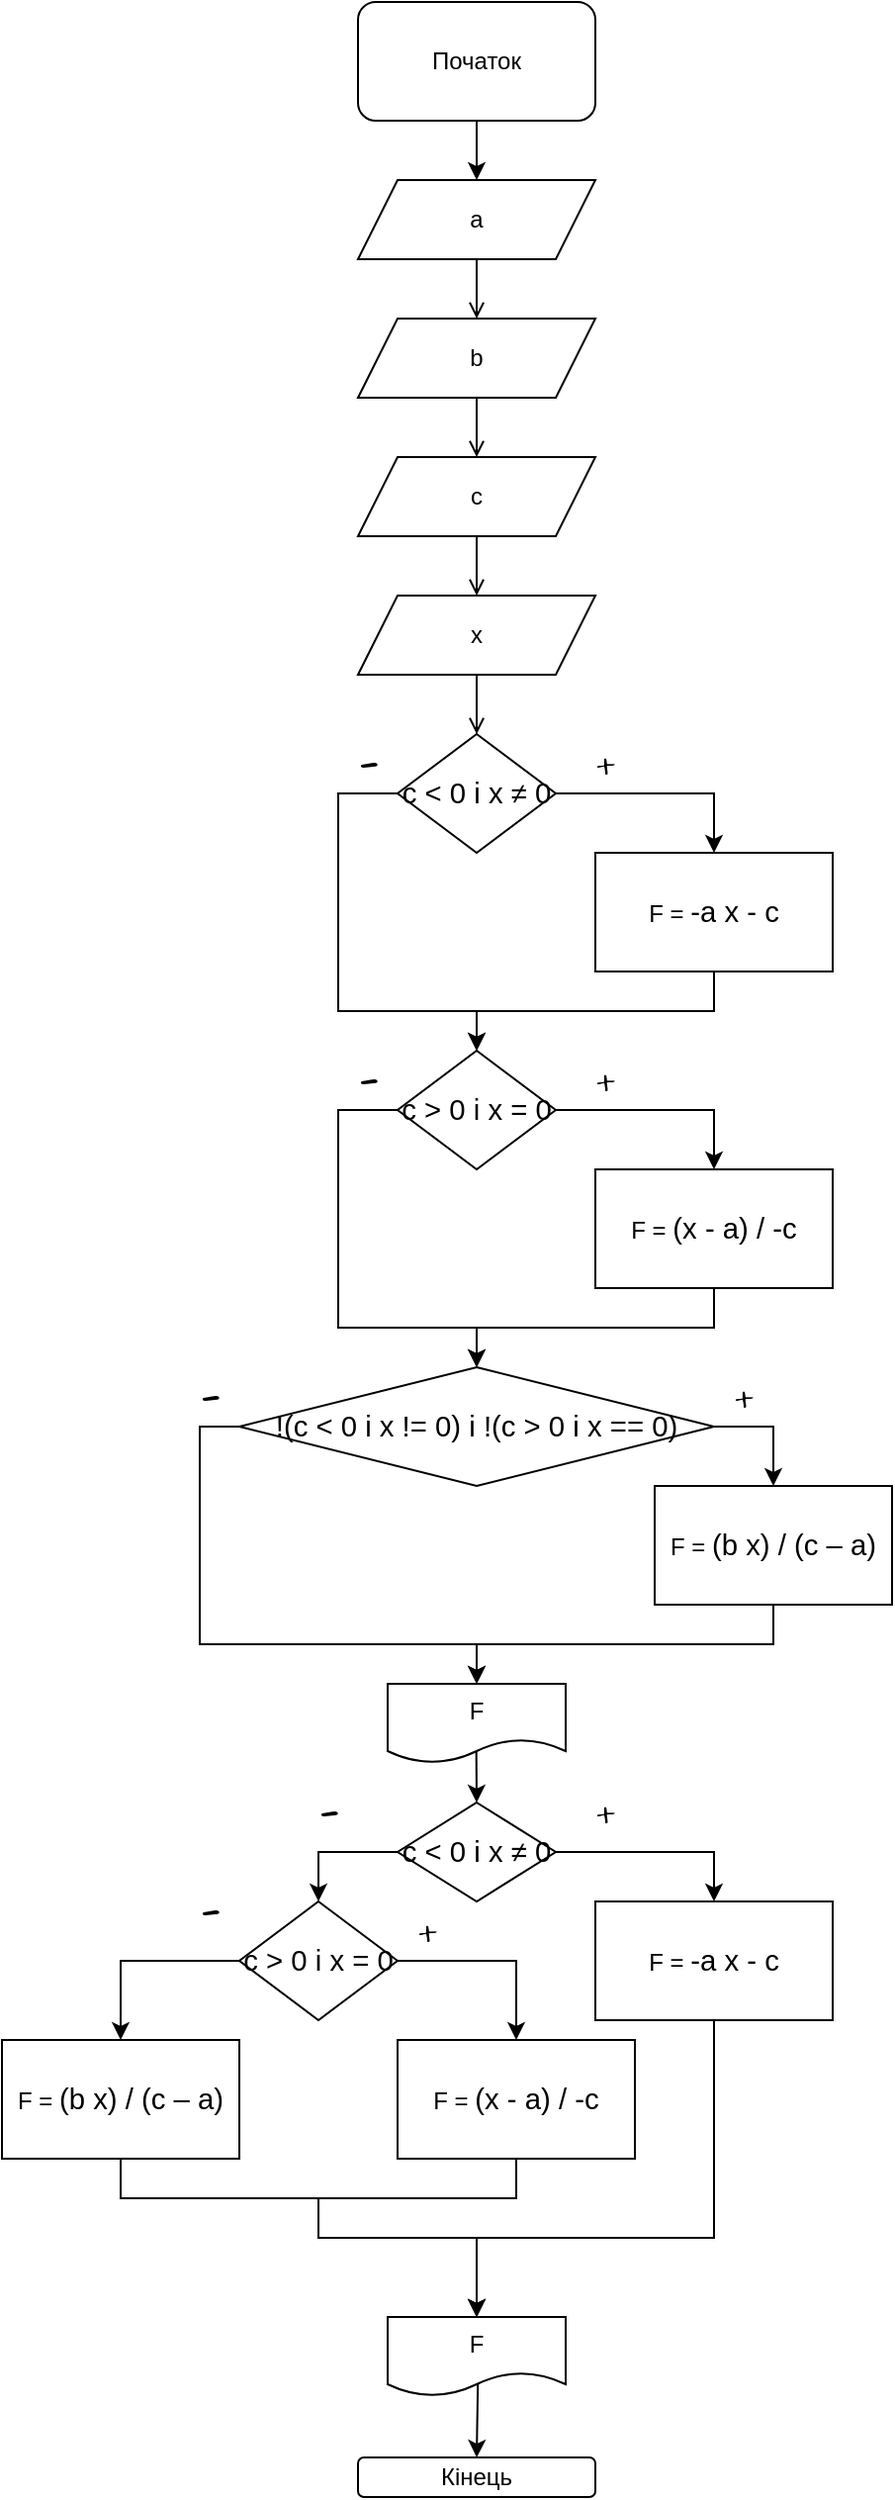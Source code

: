 <mxfile version="15.3.5" type="device"><diagram id="lZzgDiLI62Cbn6dl2Y7r" name="Page-1"><mxGraphModel dx="1047" dy="2112" grid="1" gridSize="10" guides="1" tooltips="1" connect="1" arrows="1" fold="1" page="1" pageScale="1" pageWidth="827" pageHeight="1169" math="0" shadow="0"><root><mxCell id="0"/><mxCell id="1" parent="0"/><mxCell id="NqlNtR8FpKZzHpzHV1_b-4" style="edgeStyle=none;curved=1;rounded=0;orthogonalLoop=1;jettySize=auto;html=1;entryX=0.5;entryY=0;entryDx=0;entryDy=0;endArrow=classic;sourcePerimeterSpacing=8;targetPerimeterSpacing=8;strokeWidth=1;endFill=1;exitX=0.5;exitY=1;exitDx=0;exitDy=0;" parent="1" source="NqlNtR8FpKZzHpzHV1_b-1" target="NqlNtR8FpKZzHpzHV1_b-2" edge="1"><mxGeometry relative="1" as="geometry"/></mxCell><mxCell id="NqlNtR8FpKZzHpzHV1_b-1" value="Початок" style="rounded=1;whiteSpace=wrap;html=1;hachureGap=4;pointerEvents=0;" parent="1" vertex="1"><mxGeometry x="340" y="-170" width="120" height="60" as="geometry"/></mxCell><mxCell id="nkgXfY72jm2X2o25Fwvw-7" style="edgeStyle=none;rounded=0;sketch=0;orthogonalLoop=1;jettySize=auto;html=1;exitX=0.5;exitY=1;exitDx=0;exitDy=0;entryX=0.5;entryY=0;entryDx=0;entryDy=0;fontFamily=Architects Daughter;fontSource=https%3A%2F%2Ffonts.googleapis.com%2Fcss%3Ffamily%3DArchitects%2BDaughter;fontSize=20;endArrow=open;sourcePerimeterSpacing=8;targetPerimeterSpacing=8;endFill=0;" edge="1" parent="1" source="NqlNtR8FpKZzHpzHV1_b-2" target="nkgXfY72jm2X2o25Fwvw-4"><mxGeometry relative="1" as="geometry"/></mxCell><mxCell id="NqlNtR8FpKZzHpzHV1_b-2" value="a" style="shape=parallelogram;perimeter=parallelogramPerimeter;whiteSpace=wrap;html=1;fixedSize=1;hachureGap=4;pointerEvents=0;" parent="1" vertex="1"><mxGeometry x="340" y="-80" width="120" height="40" as="geometry"/></mxCell><mxCell id="NqlNtR8FpKZzHpzHV1_b-11" style="edgeStyle=none;rounded=0;orthogonalLoop=1;jettySize=auto;html=1;exitX=1;exitY=0.5;exitDx=0;exitDy=0;entryX=0.5;entryY=0;entryDx=0;entryDy=0;endArrow=classic;endFill=1;sourcePerimeterSpacing=8;targetPerimeterSpacing=8;strokeWidth=1;" parent="1" source="NqlNtR8FpKZzHpzHV1_b-5" target="NqlNtR8FpKZzHpzHV1_b-8" edge="1"><mxGeometry relative="1" as="geometry"><Array as="points"><mxPoint x="520" y="230"/></Array></mxGeometry></mxCell><mxCell id="NqlNtR8FpKZzHpzHV1_b-18" style="edgeStyle=none;rounded=0;orthogonalLoop=1;jettySize=auto;html=1;entryX=0.5;entryY=0;entryDx=0;entryDy=0;endArrow=classic;endFill=1;sourcePerimeterSpacing=8;targetPerimeterSpacing=8;strokeWidth=1;exitX=0;exitY=0.5;exitDx=0;exitDy=0;exitPerimeter=0;" parent="1" source="NqlNtR8FpKZzHpzHV1_b-5" target="NqlNtR8FpKZzHpzHV1_b-13" edge="1"><mxGeometry relative="1" as="geometry"><Array as="points"><mxPoint x="330" y="230"/><mxPoint x="330" y="340"/><mxPoint x="400" y="340"/></Array></mxGeometry></mxCell><mxCell id="NqlNtR8FpKZzHpzHV1_b-5" value="&lt;span lang=&quot;UK-UA&quot; class=&quot;TextRun  BCX0 SCXW268168637&quot; style=&quot;animation: 0s ease 0s 1 normal none running none ; appearance: none ; backface-visibility: visible ; background: none 0% 0% / auto repeat scroll padding-box border-box rgba(0 , 0 , 0 , 0) ; border-color: rgb(0 , 0 , 0) ; border-collapse: separate ; border-width: 0px ; border-style: none ; border-spacing: 0px ; border-radius: 0px ; box-shadow: none ; box-sizing: content-box ; caption-side: top ; clear: none ; clip: auto ; content: normal ; cursor: text ; direction: ltr ; display: inline ; empty-cells: show ; float: none ; font-family: &amp;#34;wordvisi_msfontservice&amp;#34; , &amp;#34;calibri&amp;#34; , &amp;#34;calibri_embeddedfont&amp;#34; , &amp;#34;calibri_msfontservice&amp;#34; , sans-serif ; font-size: 14.667px ; height: auto ; line-height: 19.425px ; list-style: outside none disc ; margin: 0px ; max-height: none ; max-width: none ; min-height: 0px ; min-width: 0px ; opacity: 1 ; outline: rgb(0 , 0 , 0) none 0px ; overflow: visible ; overflow-wrap: break-word ; padding: 0px ; perspective: none ; perspective-origin: 0px 0px ; position: static ; resize: none ; speak: normal ; table-layout: auto ; text-align: left ; text-overflow: clip ; text-shadow: none ; transform: none ; transform-origin: 0px 0px ; transform-style: flat ; transition: all 0s ease 0s ; unicode-bidi: normal ; vertical-align: baseline ; visibility: visible ; width: auto ; word-break: normal ; z-index: auto ; zoom: 1&quot;&gt;&lt;span class=&quot;NormalTextRun  BCX0 SCXW268168637&quot;&gt;c &amp;lt; 0 i x ≠ 0&lt;/span&gt;&lt;/span&gt;" style="rhombus;whiteSpace=wrap;html=1;hachureGap=4;pointerEvents=0;" parent="1" vertex="1"><mxGeometry x="360" y="200" width="80" height="60" as="geometry"/></mxCell><mxCell id="NqlNtR8FpKZzHpzHV1_b-19" style="edgeStyle=none;rounded=0;orthogonalLoop=1;jettySize=auto;html=1;exitX=0.5;exitY=1;exitDx=0;exitDy=0;endArrow=classic;endFill=1;sourcePerimeterSpacing=8;targetPerimeterSpacing=8;strokeWidth=1;" parent="1" source="NqlNtR8FpKZzHpzHV1_b-8" edge="1"><mxGeometry relative="1" as="geometry"><mxPoint x="400" y="360" as="targetPoint"/><Array as="points"><mxPoint x="520" y="340"/><mxPoint x="400" y="340"/></Array></mxGeometry></mxCell><mxCell id="NqlNtR8FpKZzHpzHV1_b-8" value="F =&amp;nbsp;&lt;span class=&quot;NormalTextRun  BCX0 SCXW46698455&quot; style=&quot;margin: 0px ; padding: 0px ; font-family: &amp;#34;calibri&amp;#34; , &amp;#34;calibri_embeddedfont&amp;#34; , &amp;#34;calibri_msfontservice&amp;#34; , sans-serif ; font-size: 14.667px ; text-align: left ; text-indent: 47px ; background-color: rgb(255 , 255 , 255)&quot;&gt;-&lt;/span&gt;&lt;span class=&quot;NormalTextRun  BCX0 SCXW46698455&quot; style=&quot;margin: 0px ; padding: 0px ; font-family: &amp;#34;calibri&amp;#34; , &amp;#34;calibri_embeddedfont&amp;#34; , &amp;#34;calibri_msfontservice&amp;#34; , sans-serif ; font-size: 14.667px ; text-align: left ; text-indent: 47px ; background-color: rgb(255 , 255 , 255)&quot;&gt;a&lt;/span&gt;&lt;span class=&quot;NormalTextRun  BCX0 SCXW46698455&quot; style=&quot;margin: 0px ; padding: 0px ; font-family: &amp;#34;calibri&amp;#34; , &amp;#34;calibri_embeddedfont&amp;#34; , &amp;#34;calibri_msfontservice&amp;#34; , sans-serif ; font-size: 14.667px ; text-align: left ; text-indent: 47px ; background-color: rgb(255 , 255 , 255)&quot;&gt;&amp;nbsp;&lt;/span&gt;&lt;span class=&quot;NormalTextRun  BCX0 SCXW46698455&quot; style=&quot;margin: 0px ; padding: 0px ; font-family: &amp;#34;calibri&amp;#34; , &amp;#34;calibri_embeddedfont&amp;#34; , &amp;#34;calibri_msfontservice&amp;#34; , sans-serif ; font-size: 14.667px ; text-align: left ; text-indent: 47px ; background-color: rgb(255 , 255 , 255)&quot;&gt;x&lt;/span&gt;&lt;span class=&quot;NormalTextRun  BCX0 SCXW46698455&quot; style=&quot;margin: 0px ; padding: 0px ; font-family: &amp;#34;calibri&amp;#34; , &amp;#34;calibri_embeddedfont&amp;#34; , &amp;#34;calibri_msfontservice&amp;#34; , sans-serif ; font-size: 14.667px ; text-align: left ; text-indent: 47px ; background-color: rgb(255 , 255 , 255)&quot;&gt;&amp;nbsp;- c&lt;/span&gt;" style="rounded=0;whiteSpace=wrap;html=1;hachureGap=4;pointerEvents=0;" parent="1" vertex="1"><mxGeometry x="460" y="260" width="120" height="60" as="geometry"/></mxCell><mxCell id="NqlNtR8FpKZzHpzHV1_b-12" style="edgeStyle=none;rounded=0;orthogonalLoop=1;jettySize=auto;html=1;exitX=1;exitY=0.5;exitDx=0;exitDy=0;entryX=0.5;entryY=0;entryDx=0;entryDy=0;endArrow=classic;endFill=1;sourcePerimeterSpacing=8;targetPerimeterSpacing=8;strokeWidth=1;" parent="1" source="NqlNtR8FpKZzHpzHV1_b-13" target="NqlNtR8FpKZzHpzHV1_b-14" edge="1"><mxGeometry relative="1" as="geometry"><Array as="points"><mxPoint x="520" y="390"/></Array></mxGeometry></mxCell><mxCell id="NqlNtR8FpKZzHpzHV1_b-13" value="&lt;span lang=&quot;UK-UA&quot; class=&quot;TextRun  BCX0 SCXW89256359&quot; style=&quot;animation: 0s ease 0s 1 normal none running none ; appearance: none ; backface-visibility: visible ; background: none 0% 0% / auto repeat scroll padding-box border-box rgba(0 , 0 , 0 , 0) ; border-color: rgb(0 , 0 , 0) ; border-collapse: separate ; border-width: 0px ; border-style: none ; border-spacing: 0px ; border-radius: 0px ; box-shadow: none ; box-sizing: content-box ; caption-side: top ; clear: none ; clip: auto ; content: normal ; cursor: text ; direction: ltr ; display: inline ; empty-cells: show ; float: none ; font-family: &amp;#34;wordvisi_msfontservice&amp;#34; , &amp;#34;calibri&amp;#34; , &amp;#34;calibri_embeddedfont&amp;#34; , &amp;#34;calibri_msfontservice&amp;#34; , sans-serif ; font-size: 14.667px ; height: auto ; line-height: 19.425px ; list-style: outside none disc ; margin: 0px ; max-height: none ; max-width: none ; min-height: 0px ; min-width: 0px ; opacity: 1 ; outline: rgb(0 , 0 , 0) none 0px ; overflow: visible ; overflow-wrap: break-word ; padding: 0px ; perspective: none ; perspective-origin: 0px 0px ; position: static ; resize: none ; speak: normal ; table-layout: auto ; text-align: left ; text-overflow: clip ; text-shadow: none ; transform: none ; transform-origin: 0px 0px ; transform-style: flat ; transition: all 0s ease 0s ; unicode-bidi: normal ; vertical-align: baseline ; visibility: visible ; width: auto ; word-break: normal ; z-index: auto ; zoom: 1&quot;&gt;&lt;span class=&quot;NormalTextRun  BCX0 SCXW89256359&quot;&gt;c &amp;gt; 0 i x = 0&lt;/span&gt;&lt;/span&gt;" style="rhombus;whiteSpace=wrap;html=1;hachureGap=4;pointerEvents=0;" parent="1" vertex="1"><mxGeometry x="360" y="360" width="80" height="60" as="geometry"/></mxCell><mxCell id="NqlNtR8FpKZzHpzHV1_b-14" value="F =&amp;nbsp;&lt;span class=&quot;NormalTextRun  BCX0 SCXW72485692&quot; style=&quot;margin: 0px ; padding: 0px ; font-family: &amp;#34;calibri&amp;#34; , &amp;#34;calibri_embeddedfont&amp;#34; , &amp;#34;calibri_msfontservice&amp;#34; , sans-serif ; font-size: 14.667px ; text-align: left ; text-indent: 47px ; background-color: rgb(255 , 255 , 255)&quot;&gt;(x&lt;/span&gt;&lt;span class=&quot;NormalTextRun  BCX0 SCXW72485692&quot; style=&quot;margin: 0px ; padding: 0px ; font-family: &amp;#34;calibri&amp;#34; , &amp;#34;calibri_embeddedfont&amp;#34; , &amp;#34;calibri_msfontservice&amp;#34; , sans-serif ; font-size: 14.667px ; text-align: left ; text-indent: 47px ; background-color: rgb(255 , 255 , 255)&quot;&gt;&amp;nbsp;- a) / -c&lt;/span&gt;" style="rounded=0;whiteSpace=wrap;html=1;hachureGap=4;pointerEvents=0;" parent="1" vertex="1"><mxGeometry x="460" y="420" width="120" height="60" as="geometry"/></mxCell><mxCell id="NqlNtR8FpKZzHpzHV1_b-15" style="edgeStyle=none;rounded=0;orthogonalLoop=1;jettySize=auto;html=1;exitX=1;exitY=0.5;exitDx=0;exitDy=0;entryX=0.5;entryY=0;entryDx=0;entryDy=0;endArrow=classic;endFill=1;sourcePerimeterSpacing=8;targetPerimeterSpacing=8;strokeWidth=1;" parent="1" source="NqlNtR8FpKZzHpzHV1_b-16" target="NqlNtR8FpKZzHpzHV1_b-17" edge="1"><mxGeometry relative="1" as="geometry"><Array as="points"><mxPoint x="520" y="550"/><mxPoint x="550" y="550"/></Array></mxGeometry></mxCell><mxCell id="NqlNtR8FpKZzHpzHV1_b-16" value="&lt;span lang=&quot;UK-UA&quot; class=&quot;TextRun  BCX0 SCXW184708397&quot; style=&quot;animation: 0s ease 0s 1 normal none running none ; appearance: none ; backface-visibility: visible ; background: none 0% 0% / auto repeat scroll padding-box border-box rgba(0 , 0 , 0 , 0) ; border-color: rgb(0 , 0 , 0) ; border-collapse: separate ; border-width: 0px ; border-style: none ; border-spacing: 0px ; border-radius: 0px ; box-shadow: none ; box-sizing: content-box ; caption-side: top ; clear: none ; clip: auto ; content: normal ; cursor: text ; direction: ltr ; display: inline ; empty-cells: show ; float: none ; font-family: &amp;#34;wordvisi_msfontservice&amp;#34; , &amp;#34;calibri&amp;#34; , &amp;#34;calibri_embeddedfont&amp;#34; , &amp;#34;calibri_msfontservice&amp;#34; , sans-serif ; font-size: 14.667px ; height: auto ; line-height: 19.425px ; list-style: outside none disc ; margin: 0px ; max-height: none ; max-width: none ; min-height: 0px ; min-width: 0px ; opacity: 1 ; outline: rgb(0 , 0 , 0) none 0px ; overflow: visible ; overflow-wrap: break-word ; padding: 0px ; perspective: none ; perspective-origin: 0px 0px ; position: static ; resize: none ; speak: normal ; table-layout: auto ; text-align: left ; text-overflow: clip ; text-shadow: none ; transform: none ; transform-origin: 0px 0px ; transform-style: flat ; transition: all 0s ease 0s ; unicode-bidi: normal ; vertical-align: baseline ; visibility: visible ; width: auto ; word-break: normal ; z-index: auto ; zoom: 1&quot;&gt;&lt;span class=&quot;NormalTextRun  BCX0 SCXW184708397&quot;&gt;!(c &amp;lt; 0 i x != 0) i !(c &amp;gt; 0 i x == 0)&lt;/span&gt;&lt;/span&gt;" style="rhombus;whiteSpace=wrap;html=1;hachureGap=4;pointerEvents=0;" parent="1" vertex="1"><mxGeometry x="280" y="520" width="240" height="60" as="geometry"/></mxCell><mxCell id="NqlNtR8FpKZzHpzHV1_b-17" value="F =&amp;nbsp;&lt;span class=&quot;NormalTextRun  BCX0 SCXW184084581&quot; style=&quot;margin: 0px ; padding: 0px ; font-family: &amp;#34;calibri&amp;#34; , &amp;#34;calibri_embeddedfont&amp;#34; , &amp;#34;calibri_msfontservice&amp;#34; , sans-serif ; font-size: 14.667px ; text-align: left ; text-indent: 47px ; background-color: rgb(255 , 255 , 255)&quot;&gt;(&lt;/span&gt;&lt;span class=&quot;NormalTextRun  BCX0 SCXW184084581&quot; style=&quot;margin: 0px ; padding: 0px ; font-family: &amp;#34;calibri&amp;#34; , &amp;#34;calibri_embeddedfont&amp;#34; , &amp;#34;calibri_msfontservice&amp;#34; , sans-serif ; font-size: 14.667px ; text-align: left ; text-indent: 47px ; background-color: rgb(255 , 255 , 255)&quot;&gt;b x&lt;/span&gt;&lt;span class=&quot;NormalTextRun  BCX0 SCXW184084581&quot; style=&quot;margin: 0px ; padding: 0px ; font-family: &amp;#34;calibri&amp;#34; , &amp;#34;calibri_embeddedfont&amp;#34; , &amp;#34;calibri_msfontservice&amp;#34; , sans-serif ; font-size: 14.667px ; text-align: left ; text-indent: 47px ; background-color: rgb(255 , 255 , 255)&quot;&gt;) / (c – a)&lt;/span&gt;" style="rounded=0;whiteSpace=wrap;html=1;hachureGap=4;pointerEvents=0;" parent="1" vertex="1"><mxGeometry x="490" y="580" width="120" height="60" as="geometry"/></mxCell><mxCell id="NqlNtR8FpKZzHpzHV1_b-20" style="edgeStyle=none;rounded=0;orthogonalLoop=1;jettySize=auto;html=1;entryX=0.5;entryY=0;entryDx=0;entryDy=0;endArrow=classic;endFill=1;sourcePerimeterSpacing=8;targetPerimeterSpacing=8;strokeWidth=1;exitX=0;exitY=0.5;exitDx=0;exitDy=0;exitPerimeter=0;" parent="1" edge="1"><mxGeometry relative="1" as="geometry"><mxPoint x="360" y="390" as="sourcePoint"/><mxPoint x="400" y="520" as="targetPoint"/><Array as="points"><mxPoint x="330" y="390"/><mxPoint x="330" y="500"/><mxPoint x="400" y="500"/></Array></mxGeometry></mxCell><mxCell id="NqlNtR8FpKZzHpzHV1_b-21" style="edgeStyle=none;rounded=0;orthogonalLoop=1;jettySize=auto;html=1;exitX=0.5;exitY=1;exitDx=0;exitDy=0;endArrow=classic;endFill=1;sourcePerimeterSpacing=8;targetPerimeterSpacing=8;strokeWidth=1;" parent="1" edge="1"><mxGeometry relative="1" as="geometry"><mxPoint x="400" y="520" as="targetPoint"/><mxPoint x="520" y="480" as="sourcePoint"/><Array as="points"><mxPoint x="520" y="500"/><mxPoint x="400" y="500"/></Array></mxGeometry></mxCell><mxCell id="NqlNtR8FpKZzHpzHV1_b-22" style="edgeStyle=none;rounded=0;orthogonalLoop=1;jettySize=auto;html=1;entryX=0.5;entryY=0;entryDx=0;entryDy=0;endArrow=classic;endFill=1;sourcePerimeterSpacing=8;targetPerimeterSpacing=8;strokeWidth=1;" parent="1" edge="1"><mxGeometry relative="1" as="geometry"><mxPoint x="280" y="550" as="sourcePoint"/><mxPoint x="400" y="680" as="targetPoint"/><Array as="points"><mxPoint x="260" y="550"/><mxPoint x="260" y="660"/><mxPoint x="400" y="660"/></Array></mxGeometry></mxCell><mxCell id="NqlNtR8FpKZzHpzHV1_b-23" style="edgeStyle=none;rounded=0;orthogonalLoop=1;jettySize=auto;html=1;exitX=0.5;exitY=1;exitDx=0;exitDy=0;endArrow=classic;endFill=1;sourcePerimeterSpacing=8;targetPerimeterSpacing=8;strokeWidth=1;" parent="1" edge="1" source="NqlNtR8FpKZzHpzHV1_b-17"><mxGeometry relative="1" as="geometry"><mxPoint x="400" y="680" as="targetPoint"/><mxPoint x="520" y="640" as="sourcePoint"/><Array as="points"><mxPoint x="550" y="660"/><mxPoint x="400" y="660"/></Array></mxGeometry></mxCell><mxCell id="NqlNtR8FpKZzHpzHV1_b-32" value="" style="edgeStyle=none;rounded=0;orthogonalLoop=1;jettySize=auto;html=1;endArrow=classic;endFill=1;endSize=6;sourcePerimeterSpacing=8;targetPerimeterSpacing=8;strokeWidth=1;entryX=0.5;entryY=0;entryDx=0;entryDy=0;exitX=0.498;exitY=0.83;exitDx=0;exitDy=0;exitPerimeter=0;" parent="1" source="NqlNtR8FpKZzHpzHV1_b-28" target="NqlNtR8FpKZzHpzHV1_b-30" edge="1"><mxGeometry relative="1" as="geometry"/></mxCell><mxCell id="NqlNtR8FpKZzHpzHV1_b-28" value="F" style="shape=document;whiteSpace=wrap;html=1;boundedLbl=1;hachureGap=4;pointerEvents=0;" parent="1" vertex="1"><mxGeometry x="355" y="680" width="90" height="40" as="geometry"/></mxCell><mxCell id="NqlNtR8FpKZzHpzHV1_b-33" style="edgeStyle=none;rounded=0;orthogonalLoop=1;jettySize=auto;html=1;exitX=1;exitY=0.5;exitDx=0;exitDy=0;entryX=0.5;entryY=0;entryDx=0;entryDy=0;endArrow=classic;endFill=1;endSize=6;sourcePerimeterSpacing=8;targetPerimeterSpacing=8;strokeWidth=1;" parent="1" source="NqlNtR8FpKZzHpzHV1_b-30" target="NqlNtR8FpKZzHpzHV1_b-31" edge="1"><mxGeometry relative="1" as="geometry"><Array as="points"><mxPoint x="520" y="765"/></Array></mxGeometry></mxCell><mxCell id="NqlNtR8FpKZzHpzHV1_b-44" style="edgeStyle=none;rounded=0;orthogonalLoop=1;jettySize=auto;html=1;exitX=0;exitY=0.5;exitDx=0;exitDy=0;entryX=0.5;entryY=0;entryDx=0;entryDy=0;endArrow=classic;endFill=1;endSize=6;sourcePerimeterSpacing=8;targetPerimeterSpacing=8;strokeWidth=1;" parent="1" source="NqlNtR8FpKZzHpzHV1_b-30" target="NqlNtR8FpKZzHpzHV1_b-34" edge="1"><mxGeometry relative="1" as="geometry"><Array as="points"><mxPoint x="320" y="765"/></Array></mxGeometry></mxCell><mxCell id="NqlNtR8FpKZzHpzHV1_b-30" value="&lt;span lang=&quot;UK-UA&quot; class=&quot;TextRun  BCX0 SCXW168814966&quot; style=&quot;animation: 0s ease 0s 1 normal none running none ; appearance: none ; backface-visibility: visible ; background: none 0% 0% / auto repeat scroll padding-box border-box rgba(0 , 0 , 0 , 0) ; border-color: rgb(0 , 0 , 0) ; border-collapse: separate ; border-width: 0px ; border-style: none ; border-spacing: 0px ; border-radius: 0px ; box-shadow: none ; box-sizing: content-box ; caption-side: top ; clear: none ; clip: auto ; content: normal ; cursor: text ; direction: ltr ; display: inline ; empty-cells: show ; float: none ; font-family: &amp;#34;wordvisi_msfontservice&amp;#34; , &amp;#34;calibri&amp;#34; , &amp;#34;calibri_embeddedfont&amp;#34; , &amp;#34;calibri_msfontservice&amp;#34; , sans-serif ; font-size: 14.667px ; height: auto ; line-height: 19.425px ; list-style: outside none disc ; margin: 0px ; max-height: none ; max-width: none ; min-height: 0px ; min-width: 0px ; opacity: 1 ; outline: rgb(0 , 0 , 0) none 0px ; overflow: visible ; overflow-wrap: break-word ; padding: 0px ; perspective: none ; perspective-origin: 0px 0px ; position: static ; resize: none ; speak: normal ; table-layout: auto ; text-align: left ; text-overflow: clip ; text-shadow: none ; transform: none ; transform-origin: 0px 0px ; transform-style: flat ; transition: all 0s ease 0s ; unicode-bidi: normal ; vertical-align: baseline ; visibility: visible ; width: auto ; word-break: normal ; z-index: auto ; zoom: 1&quot;&gt;&lt;span class=&quot;NormalTextRun  BCX0 SCXW168814966&quot;&gt;c &amp;lt; 0 i x ≠ 0&lt;/span&gt;&lt;/span&gt;" style="rhombus;whiteSpace=wrap;html=1;hachureGap=4;pointerEvents=0;" parent="1" vertex="1"><mxGeometry x="360" y="740" width="80" height="50" as="geometry"/></mxCell><mxCell id="NqlNtR8FpKZzHpzHV1_b-49" style="edgeStyle=none;rounded=0;orthogonalLoop=1;jettySize=auto;html=1;exitX=0.5;exitY=1;exitDx=0;exitDy=0;endArrow=classic;endFill=1;endSize=6;sourcePerimeterSpacing=8;targetPerimeterSpacing=8;strokeWidth=1;" parent="1" source="NqlNtR8FpKZzHpzHV1_b-31" edge="1"><mxGeometry relative="1" as="geometry"><mxPoint x="400" y="1000" as="targetPoint"/><Array as="points"><mxPoint x="520" y="960"/><mxPoint x="400" y="960"/></Array></mxGeometry></mxCell><mxCell id="NqlNtR8FpKZzHpzHV1_b-31" value="F =&amp;nbsp;&lt;span lang=&quot;UK-UA&quot; class=&quot;TextRun  BCX0 SCXW232646297&quot; style=&quot;animation: 0s ease 0s 1 normal none running none ; appearance: none ; backface-visibility: visible ; background: none 0% 0% / auto repeat scroll padding-box border-box rgba(0 , 0 , 0 , 0) ; border-color: rgb(0 , 0 , 0) ; border-collapse: separate ; border-width: 0px ; border-style: none ; border-spacing: 0px ; border-radius: 0px ; box-shadow: none ; box-sizing: content-box ; caption-side: top ; clear: none ; clip: auto ; content: normal ; cursor: text ; direction: ltr ; display: inline ; empty-cells: show ; float: none ; font-family: &amp;#34;wordvisi_msfontservice&amp;#34; , &amp;#34;calibri&amp;#34; , &amp;#34;calibri_embeddedfont&amp;#34; , &amp;#34;calibri_msfontservice&amp;#34; , sans-serif ; font-size: 14.667px ; height: auto ; line-height: 19.425px ; list-style: outside none disc ; margin: 0px ; max-height: none ; max-width: none ; min-height: 0px ; min-width: 0px ; opacity: 1 ; outline: rgb(0 , 0 , 0) none 0px ; overflow: visible ; overflow-wrap: break-word ; padding: 0px ; perspective: none ; perspective-origin: 0px 0px ; position: static ; resize: none ; speak: normal ; table-layout: auto ; text-align: left ; text-indent: 47px ; text-overflow: clip ; text-shadow: none ; transform: none ; transform-origin: 0px 0px ; transform-style: flat ; transition: all 0s ease 0s ; unicode-bidi: normal ; vertical-align: baseline ; visibility: visible ; width: auto ; word-break: normal ; z-index: auto ; zoom: 1&quot;&gt;&lt;span class=&quot;NormalTextRun  BCX0 SCXW232646297&quot;&gt;-a x - c&lt;/span&gt;&lt;/span&gt;" style="rounded=0;whiteSpace=wrap;html=1;hachureGap=4;pointerEvents=0;" parent="1" vertex="1"><mxGeometry x="460" y="790" width="120" height="60" as="geometry"/></mxCell><mxCell id="xhCchE14pJW4VDcaXA_b-6" style="edgeStyle=none;sketch=0;orthogonalLoop=1;jettySize=auto;html=1;exitX=1;exitY=0.5;exitDx=0;exitDy=0;entryX=0.5;entryY=0;entryDx=0;entryDy=0;fontFamily=Architects Daughter;fontSource=https%3A%2F%2Ffonts.googleapis.com%2Fcss%3Ffamily%3DArchitects%2BDaughter;fontSize=20;endArrow=classic;endFill=1;sourcePerimeterSpacing=8;targetPerimeterSpacing=8;startArrow=none;startFill=0;strokeColor=default;rounded=0;shadow=0;" parent="1" source="NqlNtR8FpKZzHpzHV1_b-34" target="NqlNtR8FpKZzHpzHV1_b-43" edge="1"><mxGeometry relative="1" as="geometry"><Array as="points"><mxPoint x="420" y="820"/></Array></mxGeometry></mxCell><mxCell id="xhCchE14pJW4VDcaXA_b-8" style="edgeStyle=none;rounded=0;sketch=0;orthogonalLoop=1;jettySize=auto;html=1;exitX=0;exitY=0.5;exitDx=0;exitDy=0;entryX=0.5;entryY=0;entryDx=0;entryDy=0;shadow=0;fontFamily=Architects Daughter;fontSource=https%3A%2F%2Ffonts.googleapis.com%2Fcss%3Ffamily%3DArchitects%2BDaughter;fontSize=20;startArrow=none;startFill=0;endArrow=classic;endFill=1;sourcePerimeterSpacing=8;targetPerimeterSpacing=8;strokeColor=default;" parent="1" source="NqlNtR8FpKZzHpzHV1_b-34" target="NqlNtR8FpKZzHpzHV1_b-39" edge="1"><mxGeometry relative="1" as="geometry"><Array as="points"><mxPoint x="220" y="820"/></Array></mxGeometry></mxCell><mxCell id="NqlNtR8FpKZzHpzHV1_b-34" value="&lt;span lang=&quot;UK-UA&quot; class=&quot;TextRun  BCX0 SCXW169486792&quot; style=&quot;animation: 0s ease 0s 1 normal none running none ; appearance: none ; backface-visibility: visible ; background: none 0% 0% / auto repeat scroll padding-box border-box rgba(0 , 0 , 0 , 0) ; border-color: rgb(0 , 0 , 0) ; border-collapse: separate ; border-width: 0px ; border-style: none ; border-spacing: 0px ; border-radius: 0px ; box-shadow: none ; box-sizing: content-box ; caption-side: top ; clear: none ; clip: auto ; content: normal ; cursor: text ; direction: ltr ; display: inline ; empty-cells: show ; float: none ; font-family: &amp;#34;wordvisi_msfontservice&amp;#34; , &amp;#34;calibri&amp;#34; , &amp;#34;calibri_embeddedfont&amp;#34; , &amp;#34;calibri_msfontservice&amp;#34; , sans-serif ; font-size: 14.667px ; height: auto ; line-height: 19.425px ; list-style: outside none disc ; margin: 0px ; max-height: none ; max-width: none ; min-height: 0px ; min-width: 0px ; opacity: 1 ; outline: rgb(0 , 0 , 0) none 0px ; overflow: visible ; overflow-wrap: break-word ; padding: 0px ; perspective: none ; perspective-origin: 0px 0px ; position: static ; resize: none ; speak: normal ; table-layout: auto ; text-align: left ; text-indent: 47px ; text-overflow: clip ; text-shadow: none ; transform: none ; transform-origin: 0px 0px ; transform-style: flat ; transition: all 0s ease 0s ; unicode-bidi: normal ; vertical-align: baseline ; visibility: visible ; width: auto ; word-break: normal ; z-index: auto ; zoom: 1&quot;&gt;&lt;span class=&quot;NormalTextRun  BCX0 SCXW169486792&quot;&gt;c &amp;gt; 0 i x = 0&lt;/span&gt;&lt;/span&gt;" style="rhombus;whiteSpace=wrap;html=1;hachureGap=4;pointerEvents=0;" parent="1" vertex="1"><mxGeometry x="280" y="790" width="80" height="60" as="geometry"/></mxCell><mxCell id="xhCchE14pJW4VDcaXA_b-9" style="edgeStyle=none;rounded=0;sketch=0;orthogonalLoop=1;jettySize=auto;html=1;exitX=0.5;exitY=1;exitDx=0;exitDy=0;entryX=0.5;entryY=0;entryDx=0;entryDy=0;shadow=0;fontFamily=Architects Daughter;fontSource=https%3A%2F%2Ffonts.googleapis.com%2Fcss%3Ffamily%3DArchitects%2BDaughter;fontSize=20;startArrow=none;startFill=0;endArrow=classic;endFill=1;sourcePerimeterSpacing=8;targetPerimeterSpacing=8;strokeColor=default;" parent="1" source="NqlNtR8FpKZzHpzHV1_b-39" edge="1"><mxGeometry relative="1" as="geometry"><Array as="points"><mxPoint x="220" y="940"/><mxPoint x="320" y="940"/><mxPoint x="320" y="960"/><mxPoint x="400" y="960"/></Array><mxPoint x="400" y="1000.0" as="targetPoint"/></mxGeometry></mxCell><mxCell id="NqlNtR8FpKZzHpzHV1_b-39" value="F =&amp;nbsp;&lt;span lang=&quot;UK-UA&quot; class=&quot;TextRun  BCX0 SCXW102003459&quot; style=&quot;animation: 0s ease 0s 1 normal none running none ; appearance: none ; backface-visibility: visible ; background: none 0% 0% / auto repeat scroll padding-box border-box rgba(0 , 0 , 0 , 0) ; border-color: rgb(0 , 0 , 0) ; border-collapse: separate ; border-width: 0px ; border-style: none ; border-spacing: 0px ; border-radius: 0px ; box-shadow: none ; box-sizing: content-box ; caption-side: top ; clear: none ; clip: auto ; content: normal ; cursor: text ; direction: ltr ; display: inline ; empty-cells: show ; float: none ; font-family: &amp;#34;wordvisi_msfontservice&amp;#34; , &amp;#34;calibri&amp;#34; , &amp;#34;calibri_embeddedfont&amp;#34; , &amp;#34;calibri_msfontservice&amp;#34; , sans-serif ; font-size: 14.667px ; height: auto ; line-height: 19.425px ; list-style: outside none disc ; margin: 0px ; max-height: none ; max-width: none ; min-height: 0px ; min-width: 0px ; opacity: 1 ; outline: rgb(0 , 0 , 0) none 0px ; overflow: visible ; overflow-wrap: break-word ; padding: 0px ; perspective: none ; perspective-origin: 0px 0px ; position: static ; resize: none ; speak: normal ; table-layout: auto ; text-align: left ; text-indent: 47px ; text-overflow: clip ; text-shadow: none ; transform: none ; transform-origin: 0px 0px ; transform-style: flat ; transition: all 0s ease 0s ; unicode-bidi: normal ; vertical-align: baseline ; visibility: visible ; width: auto ; word-break: normal ; z-index: auto ; zoom: 1&quot;&gt;&lt;span class=&quot;NormalTextRun  BCX0 SCXW102003459&quot;&gt;(b x) / (c – a)&lt;/span&gt;&lt;/span&gt;" style="rounded=0;whiteSpace=wrap;html=1;hachureGap=4;pointerEvents=0;" parent="1" vertex="1"><mxGeometry x="160" y="860" width="120" height="60" as="geometry"/></mxCell><mxCell id="xhCchE14pJW4VDcaXA_b-10" style="edgeStyle=none;rounded=0;sketch=0;orthogonalLoop=1;jettySize=auto;html=1;exitX=0.5;exitY=1;exitDx=0;exitDy=0;entryX=0.5;entryY=0;entryDx=0;entryDy=0;shadow=0;fontFamily=Architects Daughter;fontSource=https%3A%2F%2Ffonts.googleapis.com%2Fcss%3Ffamily%3DArchitects%2BDaughter;fontSize=20;startArrow=none;startFill=0;endArrow=classic;endFill=1;sourcePerimeterSpacing=8;targetPerimeterSpacing=8;strokeColor=default;" parent="1" source="NqlNtR8FpKZzHpzHV1_b-43" edge="1"><mxGeometry relative="1" as="geometry"><Array as="points"><mxPoint x="420" y="940"/><mxPoint x="320" y="940"/><mxPoint x="320" y="960"/><mxPoint x="400" y="960"/></Array><mxPoint x="400" y="1000.0" as="targetPoint"/></mxGeometry></mxCell><mxCell id="NqlNtR8FpKZzHpzHV1_b-43" value="F =&amp;nbsp;&lt;span lang=&quot;UK-UA&quot; class=&quot;TextRun  BCX0 SCXW210329776&quot; style=&quot;animation: 0s ease 0s 1 normal none running none ; appearance: none ; backface-visibility: visible ; background: none 0% 0% / auto repeat scroll padding-box border-box rgba(0 , 0 , 0 , 0) ; border-color: rgb(0 , 0 , 0) ; border-collapse: separate ; border-width: 0px ; border-style: none ; border-spacing: 0px ; border-radius: 0px ; box-shadow: none ; box-sizing: content-box ; caption-side: top ; clear: none ; clip: auto ; content: normal ; cursor: text ; direction: ltr ; display: inline ; empty-cells: show ; float: none ; font-family: &amp;#34;wordvisi_msfontservice&amp;#34; , &amp;#34;calibri&amp;#34; , &amp;#34;calibri_embeddedfont&amp;#34; , &amp;#34;calibri_msfontservice&amp;#34; , sans-serif ; font-size: 14.667px ; height: auto ; line-height: 19.425px ; list-style: outside none disc ; margin: 0px ; max-height: none ; max-width: none ; min-height: 0px ; min-width: 0px ; opacity: 1 ; outline: rgb(0 , 0 , 0) none 0px ; overflow: visible ; overflow-wrap: break-word ; padding: 0px ; perspective: none ; perspective-origin: 0px 0px ; position: static ; resize: none ; speak: normal ; table-layout: auto ; text-align: left ; text-indent: 47px ; text-overflow: clip ; text-shadow: none ; transform: none ; transform-origin: 0px 0px ; transform-style: flat ; transition: all 0s ease 0s ; unicode-bidi: normal ; vertical-align: baseline ; visibility: visible ; width: auto ; word-break: normal ; z-index: auto ; zoom: 1&quot;&gt;&lt;span class=&quot;NormalTextRun  BCX0 SCXW210329776&quot;&gt;(x - a) / -c&lt;/span&gt;&lt;/span&gt;" style="rounded=0;whiteSpace=wrap;html=1;hachureGap=4;pointerEvents=0;" parent="1" vertex="1"><mxGeometry x="360" y="860" width="120" height="60" as="geometry"/></mxCell><mxCell id="NqlNtR8FpKZzHpzHV1_b-55" value="" style="edgeStyle=none;rounded=0;orthogonalLoop=1;jettySize=auto;html=1;endArrow=classic;endFill=1;endSize=6;sourcePerimeterSpacing=8;targetPerimeterSpacing=8;strokeWidth=1;entryX=0.5;entryY=0;entryDx=0;entryDy=0;exitX=0.507;exitY=0.805;exitDx=0;exitDy=0;exitPerimeter=0;" parent="1" source="NqlNtR8FpKZzHpzHV1_b-51" target="NqlNtR8FpKZzHpzHV1_b-53" edge="1"><mxGeometry relative="1" as="geometry"/></mxCell><mxCell id="NqlNtR8FpKZzHpzHV1_b-51" value="F" style="shape=document;whiteSpace=wrap;html=1;boundedLbl=1;hachureGap=4;pointerEvents=0;" parent="1" vertex="1"><mxGeometry x="355" y="1000" width="90" height="40" as="geometry"/></mxCell><mxCell id="NqlNtR8FpKZzHpzHV1_b-53" value="Кінець" style="rounded=1;whiteSpace=wrap;html=1;hachureGap=4;pointerEvents=0;" parent="1" vertex="1"><mxGeometry x="340" y="1071" width="120" height="20" as="geometry"/></mxCell><mxCell id="nkgXfY72jm2X2o25Fwvw-8" style="edgeStyle=none;rounded=0;sketch=0;orthogonalLoop=1;jettySize=auto;html=1;exitX=0.5;exitY=1;exitDx=0;exitDy=0;entryX=0.5;entryY=0;entryDx=0;entryDy=0;fontFamily=Architects Daughter;fontSource=https%3A%2F%2Ffonts.googleapis.com%2Fcss%3Ffamily%3DArchitects%2BDaughter;fontSize=20;endArrow=open;endFill=0;sourcePerimeterSpacing=8;targetPerimeterSpacing=8;" edge="1" parent="1" source="nkgXfY72jm2X2o25Fwvw-4" target="nkgXfY72jm2X2o25Fwvw-5"><mxGeometry relative="1" as="geometry"/></mxCell><mxCell id="nkgXfY72jm2X2o25Fwvw-4" value="b" style="shape=parallelogram;perimeter=parallelogramPerimeter;whiteSpace=wrap;html=1;fixedSize=1;hachureGap=4;pointerEvents=0;" vertex="1" parent="1"><mxGeometry x="340" y="-10" width="120" height="40" as="geometry"/></mxCell><mxCell id="nkgXfY72jm2X2o25Fwvw-9" style="edgeStyle=none;rounded=0;sketch=0;orthogonalLoop=1;jettySize=auto;html=1;exitX=0.5;exitY=1;exitDx=0;exitDy=0;entryX=0.5;entryY=0;entryDx=0;entryDy=0;fontFamily=Architects Daughter;fontSource=https%3A%2F%2Ffonts.googleapis.com%2Fcss%3Ffamily%3DArchitects%2BDaughter;fontSize=20;endArrow=open;endFill=0;sourcePerimeterSpacing=8;targetPerimeterSpacing=8;" edge="1" parent="1" source="nkgXfY72jm2X2o25Fwvw-5" target="nkgXfY72jm2X2o25Fwvw-6"><mxGeometry relative="1" as="geometry"/></mxCell><mxCell id="nkgXfY72jm2X2o25Fwvw-5" value="c" style="shape=parallelogram;perimeter=parallelogramPerimeter;whiteSpace=wrap;html=1;fixedSize=1;hachureGap=4;pointerEvents=0;" vertex="1" parent="1"><mxGeometry x="340" y="60" width="120" height="40" as="geometry"/></mxCell><mxCell id="nkgXfY72jm2X2o25Fwvw-10" style="edgeStyle=none;rounded=0;sketch=0;orthogonalLoop=1;jettySize=auto;html=1;exitX=0.5;exitY=1;exitDx=0;exitDy=0;entryX=0.5;entryY=0;entryDx=0;entryDy=0;fontFamily=Architects Daughter;fontSource=https%3A%2F%2Ffonts.googleapis.com%2Fcss%3Ffamily%3DArchitects%2BDaughter;fontSize=20;endArrow=open;endFill=0;sourcePerimeterSpacing=8;targetPerimeterSpacing=8;" edge="1" parent="1" source="nkgXfY72jm2X2o25Fwvw-6" target="NqlNtR8FpKZzHpzHV1_b-5"><mxGeometry relative="1" as="geometry"/></mxCell><mxCell id="nkgXfY72jm2X2o25Fwvw-6" value="x" style="shape=parallelogram;perimeter=parallelogramPerimeter;whiteSpace=wrap;html=1;fixedSize=1;hachureGap=4;pointerEvents=0;" vertex="1" parent="1"><mxGeometry x="340" y="130" width="120" height="40" as="geometry"/></mxCell><mxCell id="nkgXfY72jm2X2o25Fwvw-11" value="+" style="text;html=1;align=center;verticalAlign=middle;resizable=0;points=[];autosize=1;strokeColor=none;sketch=1;hachureGap=4;pointerEvents=0;fontFamily=Architects Daughter;fontSource=https%3A%2F%2Ffonts.googleapis.com%2Fcss%3Ffamily%3DArchitects%2BDaughter;fontSize=18;" vertex="1" parent="1"><mxGeometry x="450" y="200" width="30" height="30" as="geometry"/></mxCell><mxCell id="nkgXfY72jm2X2o25Fwvw-12" value="+" style="text;html=1;align=center;verticalAlign=middle;resizable=0;points=[];autosize=1;strokeColor=none;sketch=1;hachureGap=4;pointerEvents=0;fontFamily=Architects Daughter;fontSource=https%3A%2F%2Ffonts.googleapis.com%2Fcss%3Ffamily%3DArchitects%2BDaughter;fontSize=18;" vertex="1" parent="1"><mxGeometry x="450" y="360" width="30" height="30" as="geometry"/></mxCell><mxCell id="nkgXfY72jm2X2o25Fwvw-13" value="+" style="text;html=1;align=center;verticalAlign=middle;resizable=0;points=[];autosize=1;strokeColor=none;sketch=1;hachureGap=4;pointerEvents=0;fontFamily=Architects Daughter;fontSource=https%3A%2F%2Ffonts.googleapis.com%2Fcss%3Ffamily%3DArchitects%2BDaughter;fontSize=18;" vertex="1" parent="1"><mxGeometry x="520" y="520" width="30" height="30" as="geometry"/></mxCell><mxCell id="nkgXfY72jm2X2o25Fwvw-14" value="+" style="text;html=1;align=center;verticalAlign=middle;resizable=0;points=[];autosize=1;strokeColor=none;sketch=1;hachureGap=4;pointerEvents=0;fontFamily=Architects Daughter;fontSource=https%3A%2F%2Ffonts.googleapis.com%2Fcss%3Ffamily%3DArchitects%2BDaughter;fontSize=18;" vertex="1" parent="1"><mxGeometry x="450" y="730" width="30" height="30" as="geometry"/></mxCell><mxCell id="nkgXfY72jm2X2o25Fwvw-15" value="+" style="text;html=1;align=center;verticalAlign=middle;resizable=0;points=[];autosize=1;strokeColor=none;sketch=1;hachureGap=4;pointerEvents=0;fontFamily=Architects Daughter;fontSource=https%3A%2F%2Ffonts.googleapis.com%2Fcss%3Ffamily%3DArchitects%2BDaughter;fontSize=18;" vertex="1" parent="1"><mxGeometry x="360" y="790" width="30" height="30" as="geometry"/></mxCell><mxCell id="nkgXfY72jm2X2o25Fwvw-16" value="&lt;font style=&quot;font-size: 32px&quot;&gt;-&lt;/font&gt;" style="text;html=1;align=center;verticalAlign=middle;resizable=0;points=[];autosize=1;strokeColor=none;sketch=1;hachureGap=4;pointerEvents=0;fontFamily=Architects Daughter;fontSource=https%3A%2F%2Ffonts.googleapis.com%2Fcss%3Ffamily%3DArchitects%2BDaughter;fontSize=18;" vertex="1" parent="1"><mxGeometry x="330" y="360" width="30" height="30" as="geometry"/></mxCell><mxCell id="nkgXfY72jm2X2o25Fwvw-17" value="&lt;font style=&quot;font-size: 32px&quot;&gt;-&lt;/font&gt;" style="text;html=1;align=center;verticalAlign=middle;resizable=0;points=[];autosize=1;strokeColor=none;sketch=1;hachureGap=4;pointerEvents=0;fontFamily=Architects Daughter;fontSource=https%3A%2F%2Ffonts.googleapis.com%2Fcss%3Ffamily%3DArchitects%2BDaughter;fontSize=18;" vertex="1" parent="1"><mxGeometry x="330" y="200" width="30" height="30" as="geometry"/></mxCell><mxCell id="nkgXfY72jm2X2o25Fwvw-18" value="&lt;font style=&quot;font-size: 32px&quot;&gt;-&lt;/font&gt;" style="text;html=1;align=center;verticalAlign=middle;resizable=0;points=[];autosize=1;strokeColor=none;sketch=1;hachureGap=4;pointerEvents=0;fontFamily=Architects Daughter;fontSource=https%3A%2F%2Ffonts.googleapis.com%2Fcss%3Ffamily%3DArchitects%2BDaughter;fontSize=18;" vertex="1" parent="1"><mxGeometry x="250" y="520" width="30" height="30" as="geometry"/></mxCell><mxCell id="nkgXfY72jm2X2o25Fwvw-19" value="&lt;font style=&quot;font-size: 32px&quot;&gt;-&lt;/font&gt;" style="text;html=1;align=center;verticalAlign=middle;resizable=0;points=[];autosize=1;strokeColor=none;sketch=1;hachureGap=4;pointerEvents=0;fontFamily=Architects Daughter;fontSource=https%3A%2F%2Ffonts.googleapis.com%2Fcss%3Ffamily%3DArchitects%2BDaughter;fontSize=18;" vertex="1" parent="1"><mxGeometry x="310" y="730" width="30" height="30" as="geometry"/></mxCell><mxCell id="nkgXfY72jm2X2o25Fwvw-20" value="&lt;font style=&quot;font-size: 32px&quot;&gt;-&lt;/font&gt;" style="text;html=1;align=center;verticalAlign=middle;resizable=0;points=[];autosize=1;strokeColor=none;sketch=1;hachureGap=4;pointerEvents=0;fontFamily=Architects Daughter;fontSource=https%3A%2F%2Ffonts.googleapis.com%2Fcss%3Ffamily%3DArchitects%2BDaughter;fontSize=18;" vertex="1" parent="1"><mxGeometry x="250" y="780" width="30" height="30" as="geometry"/></mxCell></root></mxGraphModel></diagram></mxfile>